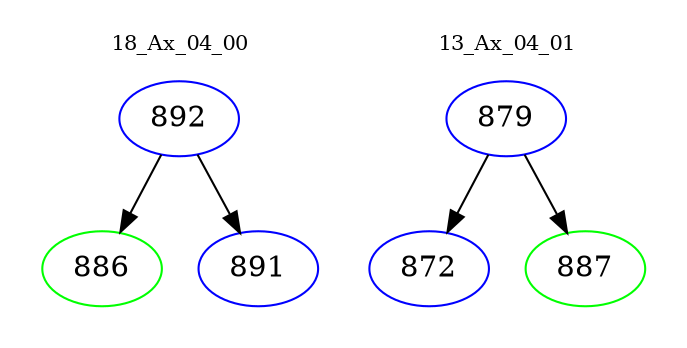 digraph{
subgraph cluster_0 {
color = white
label = "18_Ax_04_00";
fontsize=10;
T0_892 [label="892", color="blue"]
T0_892 -> T0_886 [color="black"]
T0_886 [label="886", color="green"]
T0_892 -> T0_891 [color="black"]
T0_891 [label="891", color="blue"]
}
subgraph cluster_1 {
color = white
label = "13_Ax_04_01";
fontsize=10;
T1_879 [label="879", color="blue"]
T1_879 -> T1_872 [color="black"]
T1_872 [label="872", color="blue"]
T1_879 -> T1_887 [color="black"]
T1_887 [label="887", color="green"]
}
}
